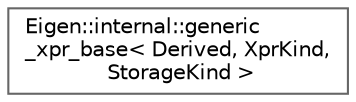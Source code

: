 digraph "类继承关系图"
{
 // LATEX_PDF_SIZE
  bgcolor="transparent";
  edge [fontname=Helvetica,fontsize=10,labelfontname=Helvetica,labelfontsize=10];
  node [fontname=Helvetica,fontsize=10,shape=box,height=0.2,width=0.4];
  rankdir="LR";
  Node0 [id="Node000000",label="Eigen::internal::generic\l_xpr_base\< Derived, XprKind,\l StorageKind \>",height=0.2,width=0.4,color="grey40", fillcolor="white", style="filled",URL="$struct_eigen_1_1internal_1_1generic__xpr__base.html",tooltip=" "];
}
